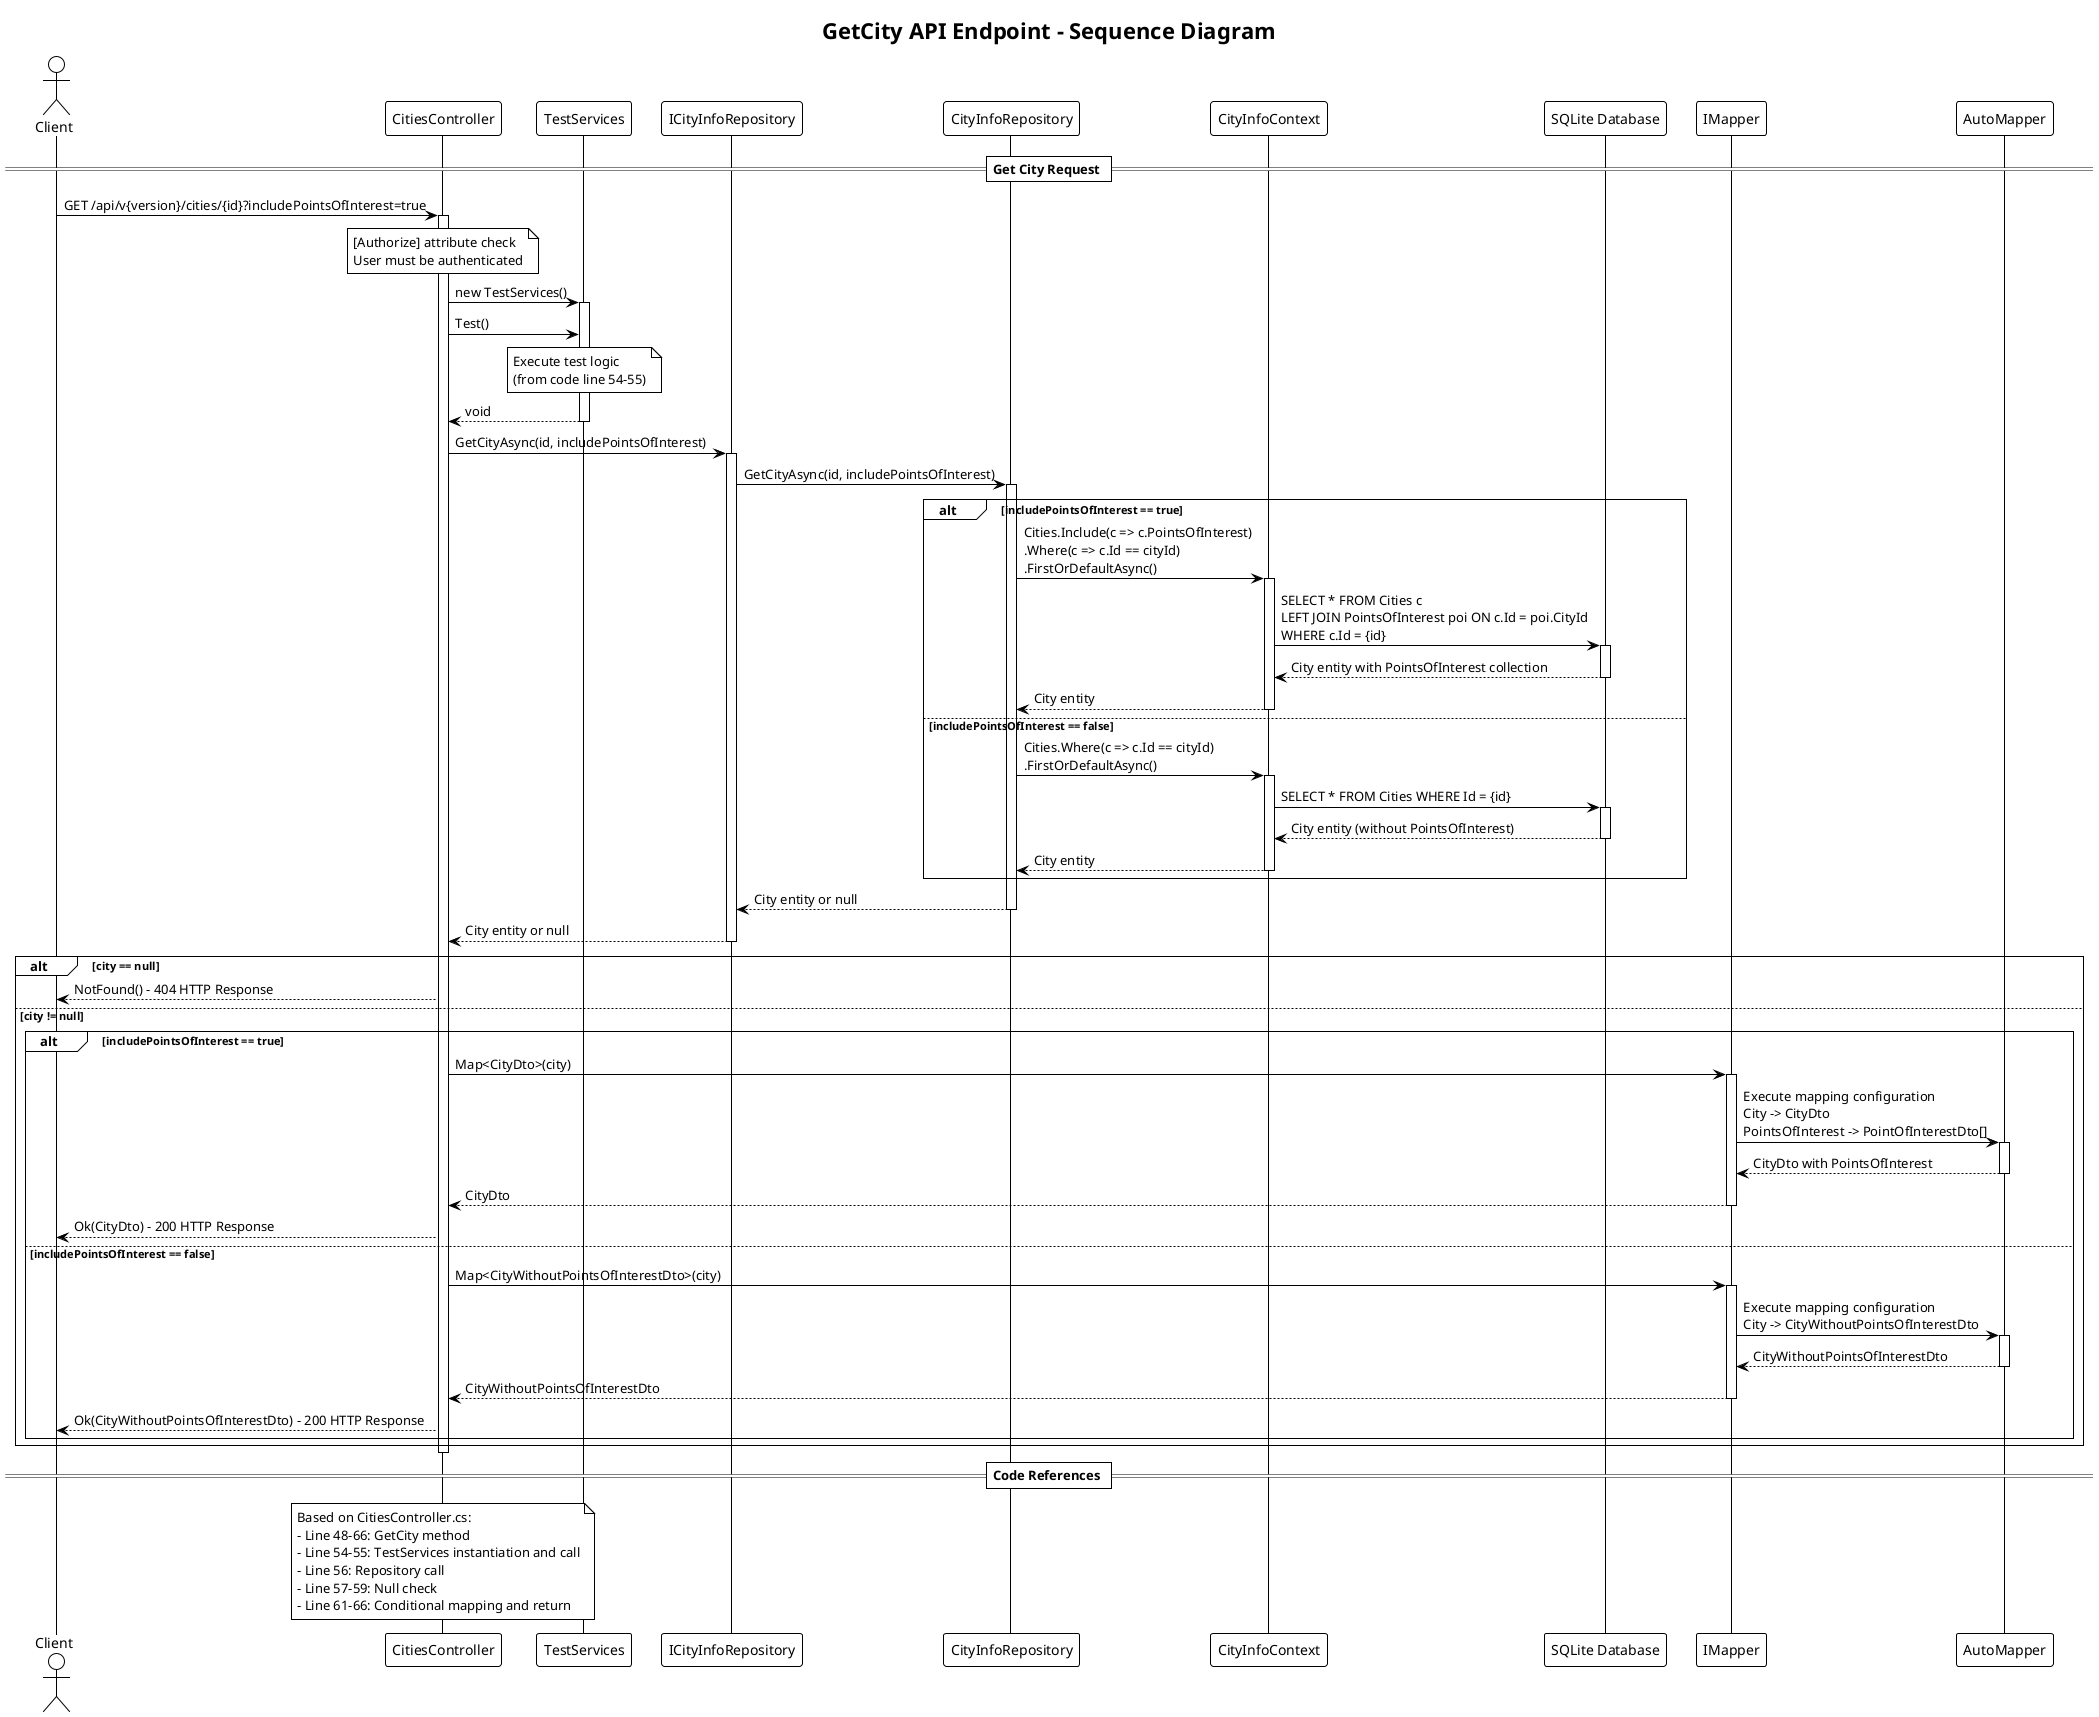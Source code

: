 @startuml GetCity Sequence Diagram
!theme plain
title GetCity API Endpoint - Sequence Diagram

actor Client
participant "CitiesController" as Controller
participant "TestServices" as TestSvc
participant "ICityInfoRepository" as Repository
participant "CityInfoRepository" as RepoImpl
participant "CityInfoContext" as DbContext
participant "SQLite Database" as DB
participant "IMapper" as Mapper
participant "AutoMapper" as MapperImpl

== Get City Request ==
Client -> Controller: GET /api/v{version}/cities/{id}?includePointsOfInterest=true
activate Controller

note over Controller: [Authorize] attribute check\nUser must be authenticated

Controller -> TestSvc: new TestServices()
activate TestSvc
Controller -> TestSvc: Test()
note over TestSvc: Execute test logic\n(from code line 54-55)
TestSvc --> Controller: void
deactivate TestSvc

Controller -> Repository: GetCityAsync(id, includePointsOfInterest)
activate Repository

Repository -> RepoImpl: GetCityAsync(id, includePointsOfInterest)
activate RepoImpl

alt includePointsOfInterest == true
    RepoImpl -> DbContext: Cities.Include(c => c.PointsOfInterest)\n.Where(c => c.Id == cityId)\n.FirstOrDefaultAsync()
    activate DbContext
    DbContext -> DB: SELECT * FROM Cities c\nLEFT JOIN PointsOfInterest poi ON c.Id = poi.CityId\nWHERE c.Id = {id}
    activate DB
    DB --> DbContext: City entity with PointsOfInterest collection
    deactivate DB
    DbContext --> RepoImpl: City entity
    deactivate DbContext
else includePointsOfInterest == false
    RepoImpl -> DbContext: Cities.Where(c => c.Id == cityId)\n.FirstOrDefaultAsync()
    activate DbContext
    DbContext -> DB: SELECT * FROM Cities WHERE Id = {id}
    activate DB
    DB --> DbContext: City entity (without PointsOfInterest)
    deactivate DB
    DbContext --> RepoImpl: City entity
    deactivate DbContext
end

RepoImpl --> Repository: City entity or null
deactivate RepoImpl
Repository --> Controller: City entity or null
deactivate Repository

alt city == null
    Controller --> Client: NotFound() - 404 HTTP Response
else city != null
    alt includePointsOfInterest == true
        Controller -> Mapper: Map<CityDto>(city)
        activate Mapper
        Mapper -> MapperImpl: Execute mapping configuration\nCity -> CityDto\nPointsOfInterest -> PointOfInterestDto[]
        activate MapperImpl
        MapperImpl --> Mapper: CityDto with PointsOfInterest
        deactivate MapperImpl
        Mapper --> Controller: CityDto
        deactivate Mapper
        Controller --> Client: Ok(CityDto) - 200 HTTP Response
    else includePointsOfInterest == false
        Controller -> Mapper: Map<CityWithoutPointsOfInterestDto>(city)
        activate Mapper
        Mapper -> MapperImpl: Execute mapping configuration\nCity -> CityWithoutPointsOfInterestDto
        activate MapperImpl
        MapperImpl --> Mapper: CityWithoutPointsOfInterestDto
        deactivate MapperImpl
        Mapper --> Controller: CityWithoutPointsOfInterestDto
        deactivate Mapper
        Controller --> Client: Ok(CityWithoutPointsOfInterestDto) - 200 HTTP Response
    end
end

deactivate Controller

== Code References ==
note over Controller
Based on CitiesController.cs:
- Line 48-66: GetCity method
- Line 54-55: TestServices instantiation and call
- Line 56: Repository call
- Line 57-59: Null check
- Line 61-66: Conditional mapping and return
end note

@enduml
